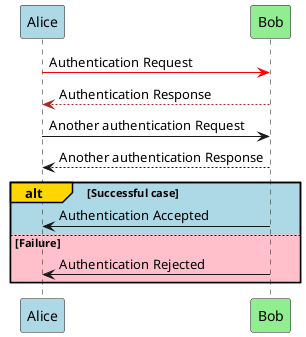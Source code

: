 @startuml
participant Alice #lightblue
participant Bob #lightgreen
Alice -[#red]> Bob: Authentication Request
Bob --[#brown]> Alice: Authentication Response

Alice -> Bob: Another authentication Request
Alice <-- Bob: Another authentication Response

alt#Gold #LightBlue Successful case
    Bob -> Alice: Authentication Accepted
else #Pink Failure
    Bob -> Alice: Authentication Rejected
end
@enduml
